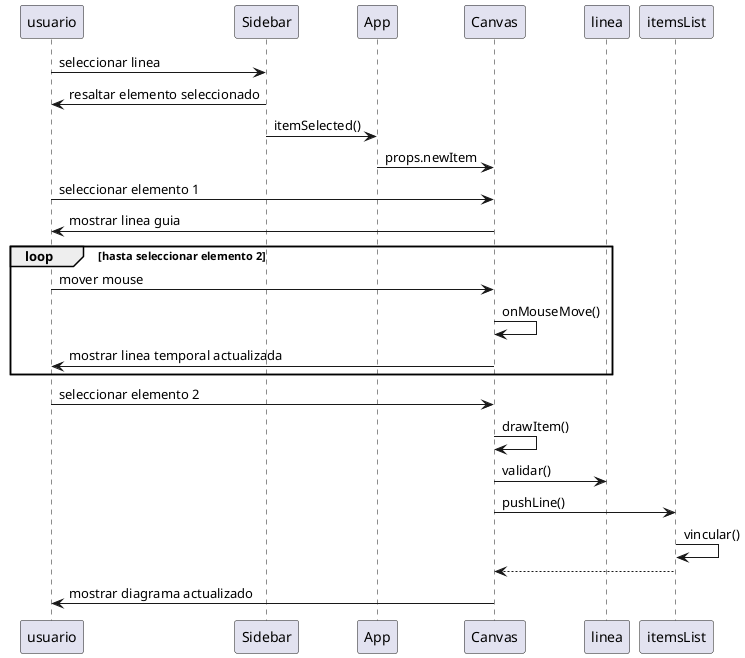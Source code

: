 @startuml connectElements
    usuario -> Sidebar: seleccionar linea
    Sidebar -> usuario: resaltar elemento seleccionado
    Sidebar -> App: itemSelected()
    App -> Canvas: props.newItem
    usuario -> Canvas: seleccionar elemento 1
    Canvas -> usuario: mostrar linea guia
    loop hasta seleccionar elemento 2
        usuario -> Canvas: mover mouse
        Canvas -> Canvas: onMouseMove()
        Canvas -> usuario: mostrar linea temporal actualizada
    end
    usuario -> Canvas: seleccionar elemento 2
    Canvas -> Canvas: drawItem()
    Canvas -> linea: validar()
    Canvas -> itemsList: pushLine()
    itemsList -> itemsList: vincular()
    itemsList --> Canvas
    Canvas -> usuario: mostrar diagrama actualizado
@enduml